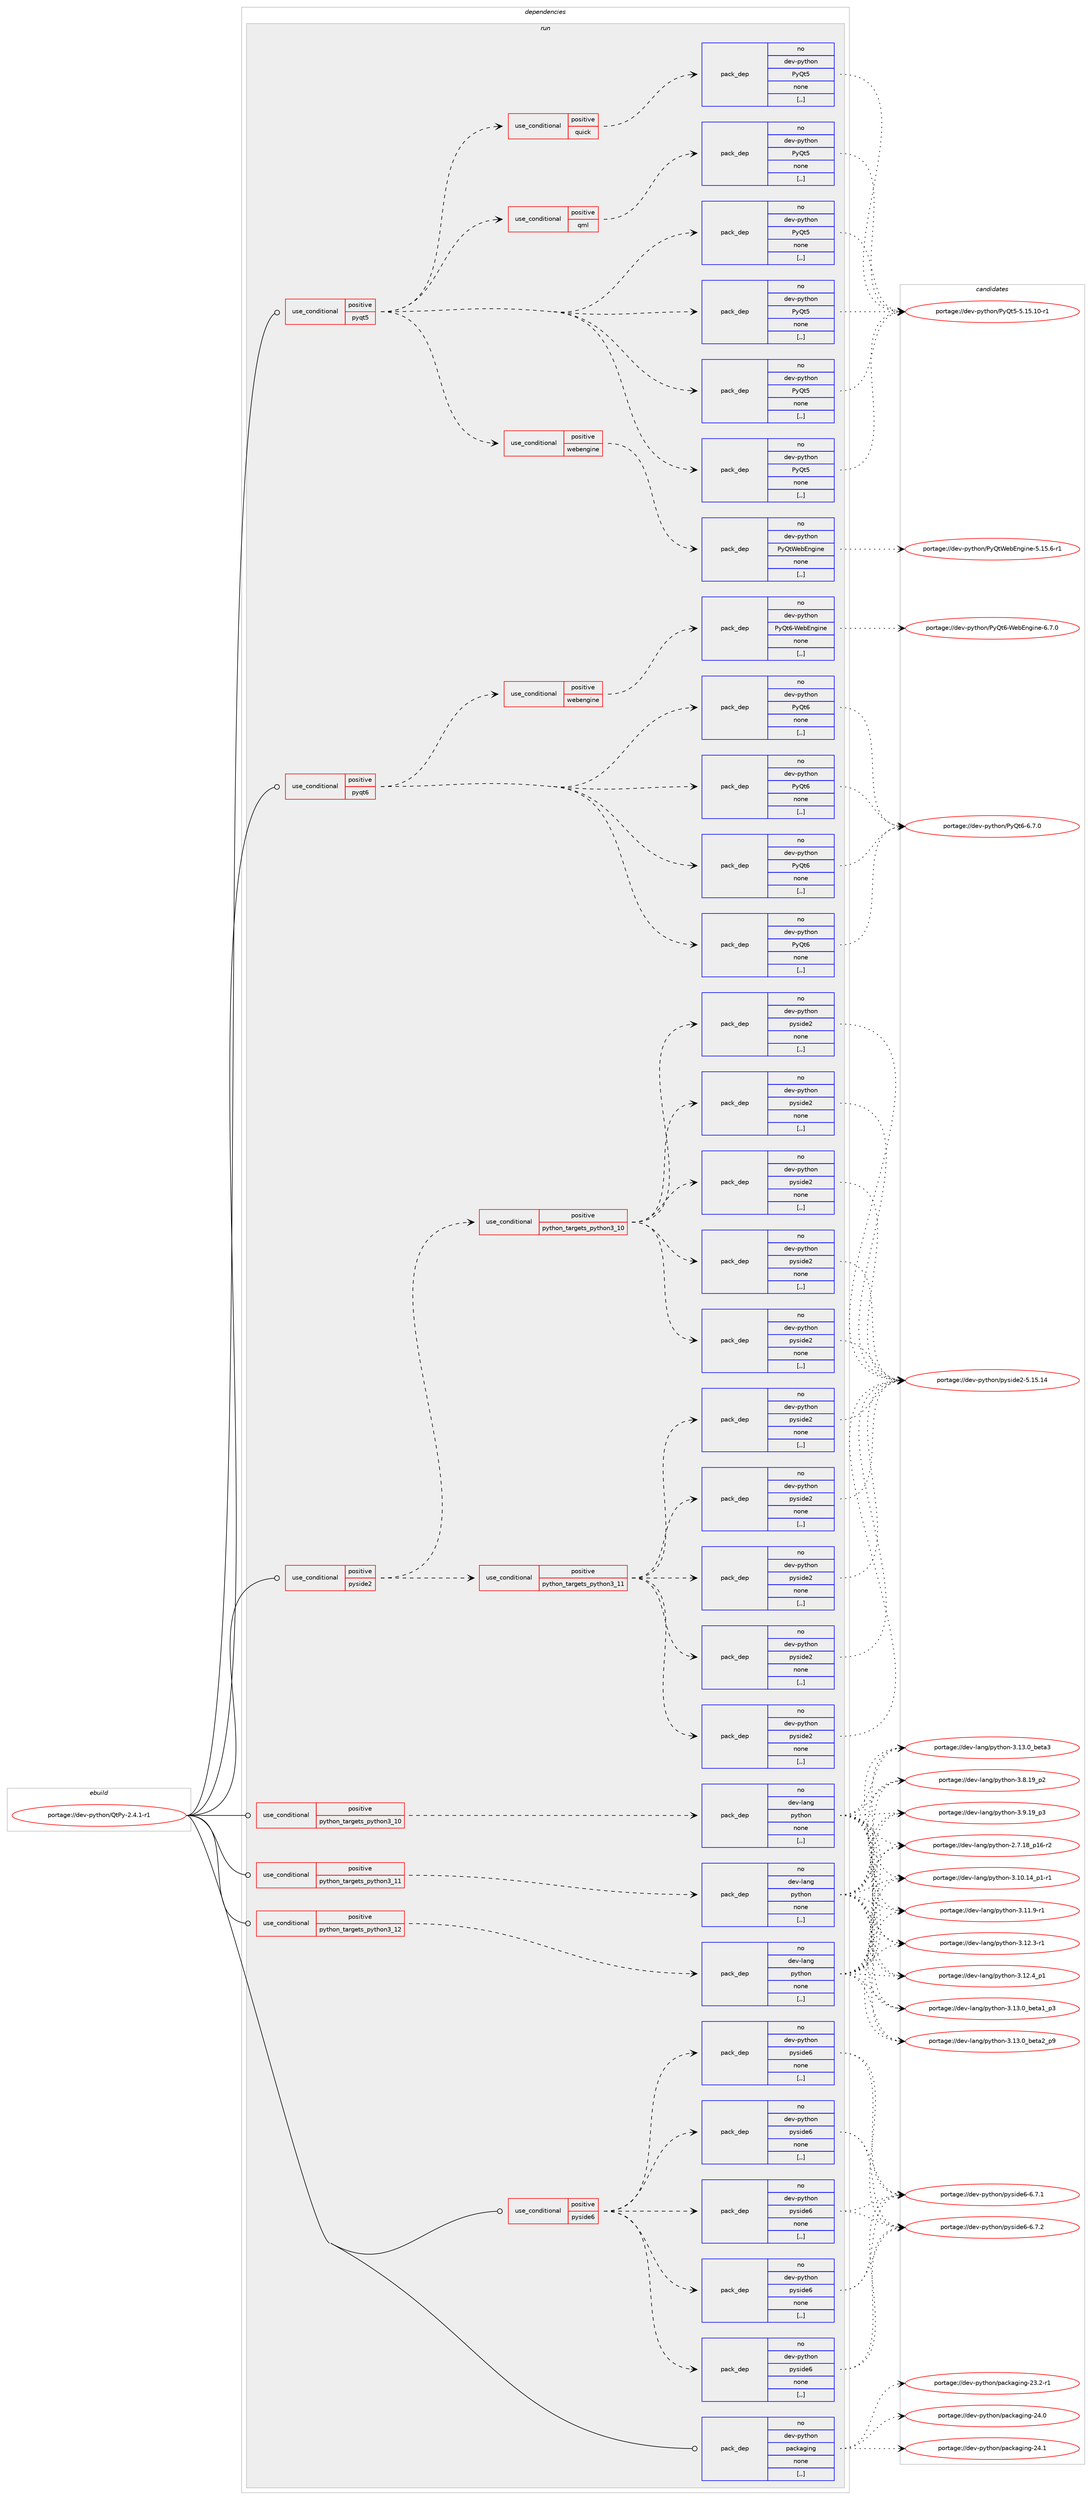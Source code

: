 digraph prolog {

# *************
# Graph options
# *************

newrank=true;
concentrate=true;
compound=true;
graph [rankdir=LR,fontname=Helvetica,fontsize=10,ranksep=1.5];#, ranksep=2.5, nodesep=0.2];
edge  [arrowhead=vee];
node  [fontname=Helvetica,fontsize=10];

# **********
# The ebuild
# **********

subgraph cluster_leftcol {
color=gray;
rank=same;
label=<<i>ebuild</i>>;
id [label="portage://dev-python/QtPy-2.4.1-r1", color=red, width=4, href="../dev-python/QtPy-2.4.1-r1.svg"];
}

# ****************
# The dependencies
# ****************

subgraph cluster_midcol {
color=gray;
label=<<i>dependencies</i>>;
subgraph cluster_compile {
fillcolor="#eeeeee";
style=filled;
label=<<i>compile</i>>;
}
subgraph cluster_compileandrun {
fillcolor="#eeeeee";
style=filled;
label=<<i>compile and run</i>>;
}
subgraph cluster_run {
fillcolor="#eeeeee";
style=filled;
label=<<i>run</i>>;
subgraph cond29824 {
dependency138154 [label=<<TABLE BORDER="0" CELLBORDER="1" CELLSPACING="0" CELLPADDING="4"><TR><TD ROWSPAN="3" CELLPADDING="10">use_conditional</TD></TR><TR><TD>positive</TD></TR><TR><TD>pyqt5</TD></TR></TABLE>>, shape=none, color=red];
subgraph pack107121 {
dependency138155 [label=<<TABLE BORDER="0" CELLBORDER="1" CELLSPACING="0" CELLPADDING="4" WIDTH="220"><TR><TD ROWSPAN="6" CELLPADDING="30">pack_dep</TD></TR><TR><TD WIDTH="110">no</TD></TR><TR><TD>dev-python</TD></TR><TR><TD>PyQt5</TD></TR><TR><TD>none</TD></TR><TR><TD>[,,]</TD></TR></TABLE>>, shape=none, color=blue];
}
dependency138154:e -> dependency138155:w [weight=20,style="dashed",arrowhead="vee"];
subgraph pack107122 {
dependency138156 [label=<<TABLE BORDER="0" CELLBORDER="1" CELLSPACING="0" CELLPADDING="4" WIDTH="220"><TR><TD ROWSPAN="6" CELLPADDING="30">pack_dep</TD></TR><TR><TD WIDTH="110">no</TD></TR><TR><TD>dev-python</TD></TR><TR><TD>PyQt5</TD></TR><TR><TD>none</TD></TR><TR><TD>[,,]</TD></TR></TABLE>>, shape=none, color=blue];
}
dependency138154:e -> dependency138156:w [weight=20,style="dashed",arrowhead="vee"];
subgraph pack107123 {
dependency138157 [label=<<TABLE BORDER="0" CELLBORDER="1" CELLSPACING="0" CELLPADDING="4" WIDTH="220"><TR><TD ROWSPAN="6" CELLPADDING="30">pack_dep</TD></TR><TR><TD WIDTH="110">no</TD></TR><TR><TD>dev-python</TD></TR><TR><TD>PyQt5</TD></TR><TR><TD>none</TD></TR><TR><TD>[,,]</TD></TR></TABLE>>, shape=none, color=blue];
}
dependency138154:e -> dependency138157:w [weight=20,style="dashed",arrowhead="vee"];
subgraph pack107124 {
dependency138158 [label=<<TABLE BORDER="0" CELLBORDER="1" CELLSPACING="0" CELLPADDING="4" WIDTH="220"><TR><TD ROWSPAN="6" CELLPADDING="30">pack_dep</TD></TR><TR><TD WIDTH="110">no</TD></TR><TR><TD>dev-python</TD></TR><TR><TD>PyQt5</TD></TR><TR><TD>none</TD></TR><TR><TD>[,,]</TD></TR></TABLE>>, shape=none, color=blue];
}
dependency138154:e -> dependency138158:w [weight=20,style="dashed",arrowhead="vee"];
subgraph cond29825 {
dependency138159 [label=<<TABLE BORDER="0" CELLBORDER="1" CELLSPACING="0" CELLPADDING="4"><TR><TD ROWSPAN="3" CELLPADDING="10">use_conditional</TD></TR><TR><TD>positive</TD></TR><TR><TD>qml</TD></TR></TABLE>>, shape=none, color=red];
subgraph pack107125 {
dependency138160 [label=<<TABLE BORDER="0" CELLBORDER="1" CELLSPACING="0" CELLPADDING="4" WIDTH="220"><TR><TD ROWSPAN="6" CELLPADDING="30">pack_dep</TD></TR><TR><TD WIDTH="110">no</TD></TR><TR><TD>dev-python</TD></TR><TR><TD>PyQt5</TD></TR><TR><TD>none</TD></TR><TR><TD>[,,]</TD></TR></TABLE>>, shape=none, color=blue];
}
dependency138159:e -> dependency138160:w [weight=20,style="dashed",arrowhead="vee"];
}
dependency138154:e -> dependency138159:w [weight=20,style="dashed",arrowhead="vee"];
subgraph cond29826 {
dependency138161 [label=<<TABLE BORDER="0" CELLBORDER="1" CELLSPACING="0" CELLPADDING="4"><TR><TD ROWSPAN="3" CELLPADDING="10">use_conditional</TD></TR><TR><TD>positive</TD></TR><TR><TD>quick</TD></TR></TABLE>>, shape=none, color=red];
subgraph pack107126 {
dependency138162 [label=<<TABLE BORDER="0" CELLBORDER="1" CELLSPACING="0" CELLPADDING="4" WIDTH="220"><TR><TD ROWSPAN="6" CELLPADDING="30">pack_dep</TD></TR><TR><TD WIDTH="110">no</TD></TR><TR><TD>dev-python</TD></TR><TR><TD>PyQt5</TD></TR><TR><TD>none</TD></TR><TR><TD>[,,]</TD></TR></TABLE>>, shape=none, color=blue];
}
dependency138161:e -> dependency138162:w [weight=20,style="dashed",arrowhead="vee"];
}
dependency138154:e -> dependency138161:w [weight=20,style="dashed",arrowhead="vee"];
subgraph cond29827 {
dependency138163 [label=<<TABLE BORDER="0" CELLBORDER="1" CELLSPACING="0" CELLPADDING="4"><TR><TD ROWSPAN="3" CELLPADDING="10">use_conditional</TD></TR><TR><TD>positive</TD></TR><TR><TD>webengine</TD></TR></TABLE>>, shape=none, color=red];
subgraph pack107127 {
dependency138164 [label=<<TABLE BORDER="0" CELLBORDER="1" CELLSPACING="0" CELLPADDING="4" WIDTH="220"><TR><TD ROWSPAN="6" CELLPADDING="30">pack_dep</TD></TR><TR><TD WIDTH="110">no</TD></TR><TR><TD>dev-python</TD></TR><TR><TD>PyQtWebEngine</TD></TR><TR><TD>none</TD></TR><TR><TD>[,,]</TD></TR></TABLE>>, shape=none, color=blue];
}
dependency138163:e -> dependency138164:w [weight=20,style="dashed",arrowhead="vee"];
}
dependency138154:e -> dependency138163:w [weight=20,style="dashed",arrowhead="vee"];
}
id:e -> dependency138154:w [weight=20,style="solid",arrowhead="odot"];
subgraph cond29828 {
dependency138165 [label=<<TABLE BORDER="0" CELLBORDER="1" CELLSPACING="0" CELLPADDING="4"><TR><TD ROWSPAN="3" CELLPADDING="10">use_conditional</TD></TR><TR><TD>positive</TD></TR><TR><TD>pyqt6</TD></TR></TABLE>>, shape=none, color=red];
subgraph pack107128 {
dependency138166 [label=<<TABLE BORDER="0" CELLBORDER="1" CELLSPACING="0" CELLPADDING="4" WIDTH="220"><TR><TD ROWSPAN="6" CELLPADDING="30">pack_dep</TD></TR><TR><TD WIDTH="110">no</TD></TR><TR><TD>dev-python</TD></TR><TR><TD>PyQt6</TD></TR><TR><TD>none</TD></TR><TR><TD>[,,]</TD></TR></TABLE>>, shape=none, color=blue];
}
dependency138165:e -> dependency138166:w [weight=20,style="dashed",arrowhead="vee"];
subgraph pack107129 {
dependency138167 [label=<<TABLE BORDER="0" CELLBORDER="1" CELLSPACING="0" CELLPADDING="4" WIDTH="220"><TR><TD ROWSPAN="6" CELLPADDING="30">pack_dep</TD></TR><TR><TD WIDTH="110">no</TD></TR><TR><TD>dev-python</TD></TR><TR><TD>PyQt6</TD></TR><TR><TD>none</TD></TR><TR><TD>[,,]</TD></TR></TABLE>>, shape=none, color=blue];
}
dependency138165:e -> dependency138167:w [weight=20,style="dashed",arrowhead="vee"];
subgraph pack107130 {
dependency138168 [label=<<TABLE BORDER="0" CELLBORDER="1" CELLSPACING="0" CELLPADDING="4" WIDTH="220"><TR><TD ROWSPAN="6" CELLPADDING="30">pack_dep</TD></TR><TR><TD WIDTH="110">no</TD></TR><TR><TD>dev-python</TD></TR><TR><TD>PyQt6</TD></TR><TR><TD>none</TD></TR><TR><TD>[,,]</TD></TR></TABLE>>, shape=none, color=blue];
}
dependency138165:e -> dependency138168:w [weight=20,style="dashed",arrowhead="vee"];
subgraph pack107131 {
dependency138169 [label=<<TABLE BORDER="0" CELLBORDER="1" CELLSPACING="0" CELLPADDING="4" WIDTH="220"><TR><TD ROWSPAN="6" CELLPADDING="30">pack_dep</TD></TR><TR><TD WIDTH="110">no</TD></TR><TR><TD>dev-python</TD></TR><TR><TD>PyQt6</TD></TR><TR><TD>none</TD></TR><TR><TD>[,,]</TD></TR></TABLE>>, shape=none, color=blue];
}
dependency138165:e -> dependency138169:w [weight=20,style="dashed",arrowhead="vee"];
subgraph cond29829 {
dependency138170 [label=<<TABLE BORDER="0" CELLBORDER="1" CELLSPACING="0" CELLPADDING="4"><TR><TD ROWSPAN="3" CELLPADDING="10">use_conditional</TD></TR><TR><TD>positive</TD></TR><TR><TD>webengine</TD></TR></TABLE>>, shape=none, color=red];
subgraph pack107132 {
dependency138171 [label=<<TABLE BORDER="0" CELLBORDER="1" CELLSPACING="0" CELLPADDING="4" WIDTH="220"><TR><TD ROWSPAN="6" CELLPADDING="30">pack_dep</TD></TR><TR><TD WIDTH="110">no</TD></TR><TR><TD>dev-python</TD></TR><TR><TD>PyQt6-WebEngine</TD></TR><TR><TD>none</TD></TR><TR><TD>[,,]</TD></TR></TABLE>>, shape=none, color=blue];
}
dependency138170:e -> dependency138171:w [weight=20,style="dashed",arrowhead="vee"];
}
dependency138165:e -> dependency138170:w [weight=20,style="dashed",arrowhead="vee"];
}
id:e -> dependency138165:w [weight=20,style="solid",arrowhead="odot"];
subgraph cond29830 {
dependency138172 [label=<<TABLE BORDER="0" CELLBORDER="1" CELLSPACING="0" CELLPADDING="4"><TR><TD ROWSPAN="3" CELLPADDING="10">use_conditional</TD></TR><TR><TD>positive</TD></TR><TR><TD>pyside2</TD></TR></TABLE>>, shape=none, color=red];
subgraph cond29831 {
dependency138173 [label=<<TABLE BORDER="0" CELLBORDER="1" CELLSPACING="0" CELLPADDING="4"><TR><TD ROWSPAN="3" CELLPADDING="10">use_conditional</TD></TR><TR><TD>positive</TD></TR><TR><TD>python_targets_python3_10</TD></TR></TABLE>>, shape=none, color=red];
subgraph pack107133 {
dependency138174 [label=<<TABLE BORDER="0" CELLBORDER="1" CELLSPACING="0" CELLPADDING="4" WIDTH="220"><TR><TD ROWSPAN="6" CELLPADDING="30">pack_dep</TD></TR><TR><TD WIDTH="110">no</TD></TR><TR><TD>dev-python</TD></TR><TR><TD>pyside2</TD></TR><TR><TD>none</TD></TR><TR><TD>[,,]</TD></TR></TABLE>>, shape=none, color=blue];
}
dependency138173:e -> dependency138174:w [weight=20,style="dashed",arrowhead="vee"];
subgraph pack107134 {
dependency138175 [label=<<TABLE BORDER="0" CELLBORDER="1" CELLSPACING="0" CELLPADDING="4" WIDTH="220"><TR><TD ROWSPAN="6" CELLPADDING="30">pack_dep</TD></TR><TR><TD WIDTH="110">no</TD></TR><TR><TD>dev-python</TD></TR><TR><TD>pyside2</TD></TR><TR><TD>none</TD></TR><TR><TD>[,,]</TD></TR></TABLE>>, shape=none, color=blue];
}
dependency138173:e -> dependency138175:w [weight=20,style="dashed",arrowhead="vee"];
subgraph pack107135 {
dependency138176 [label=<<TABLE BORDER="0" CELLBORDER="1" CELLSPACING="0" CELLPADDING="4" WIDTH="220"><TR><TD ROWSPAN="6" CELLPADDING="30">pack_dep</TD></TR><TR><TD WIDTH="110">no</TD></TR><TR><TD>dev-python</TD></TR><TR><TD>pyside2</TD></TR><TR><TD>none</TD></TR><TR><TD>[,,]</TD></TR></TABLE>>, shape=none, color=blue];
}
dependency138173:e -> dependency138176:w [weight=20,style="dashed",arrowhead="vee"];
subgraph pack107136 {
dependency138177 [label=<<TABLE BORDER="0" CELLBORDER="1" CELLSPACING="0" CELLPADDING="4" WIDTH="220"><TR><TD ROWSPAN="6" CELLPADDING="30">pack_dep</TD></TR><TR><TD WIDTH="110">no</TD></TR><TR><TD>dev-python</TD></TR><TR><TD>pyside2</TD></TR><TR><TD>none</TD></TR><TR><TD>[,,]</TD></TR></TABLE>>, shape=none, color=blue];
}
dependency138173:e -> dependency138177:w [weight=20,style="dashed",arrowhead="vee"];
subgraph pack107137 {
dependency138178 [label=<<TABLE BORDER="0" CELLBORDER="1" CELLSPACING="0" CELLPADDING="4" WIDTH="220"><TR><TD ROWSPAN="6" CELLPADDING="30">pack_dep</TD></TR><TR><TD WIDTH="110">no</TD></TR><TR><TD>dev-python</TD></TR><TR><TD>pyside2</TD></TR><TR><TD>none</TD></TR><TR><TD>[,,]</TD></TR></TABLE>>, shape=none, color=blue];
}
dependency138173:e -> dependency138178:w [weight=20,style="dashed",arrowhead="vee"];
}
dependency138172:e -> dependency138173:w [weight=20,style="dashed",arrowhead="vee"];
subgraph cond29832 {
dependency138179 [label=<<TABLE BORDER="0" CELLBORDER="1" CELLSPACING="0" CELLPADDING="4"><TR><TD ROWSPAN="3" CELLPADDING="10">use_conditional</TD></TR><TR><TD>positive</TD></TR><TR><TD>python_targets_python3_11</TD></TR></TABLE>>, shape=none, color=red];
subgraph pack107138 {
dependency138180 [label=<<TABLE BORDER="0" CELLBORDER="1" CELLSPACING="0" CELLPADDING="4" WIDTH="220"><TR><TD ROWSPAN="6" CELLPADDING="30">pack_dep</TD></TR><TR><TD WIDTH="110">no</TD></TR><TR><TD>dev-python</TD></TR><TR><TD>pyside2</TD></TR><TR><TD>none</TD></TR><TR><TD>[,,]</TD></TR></TABLE>>, shape=none, color=blue];
}
dependency138179:e -> dependency138180:w [weight=20,style="dashed",arrowhead="vee"];
subgraph pack107139 {
dependency138181 [label=<<TABLE BORDER="0" CELLBORDER="1" CELLSPACING="0" CELLPADDING="4" WIDTH="220"><TR><TD ROWSPAN="6" CELLPADDING="30">pack_dep</TD></TR><TR><TD WIDTH="110">no</TD></TR><TR><TD>dev-python</TD></TR><TR><TD>pyside2</TD></TR><TR><TD>none</TD></TR><TR><TD>[,,]</TD></TR></TABLE>>, shape=none, color=blue];
}
dependency138179:e -> dependency138181:w [weight=20,style="dashed",arrowhead="vee"];
subgraph pack107140 {
dependency138182 [label=<<TABLE BORDER="0" CELLBORDER="1" CELLSPACING="0" CELLPADDING="4" WIDTH="220"><TR><TD ROWSPAN="6" CELLPADDING="30">pack_dep</TD></TR><TR><TD WIDTH="110">no</TD></TR><TR><TD>dev-python</TD></TR><TR><TD>pyside2</TD></TR><TR><TD>none</TD></TR><TR><TD>[,,]</TD></TR></TABLE>>, shape=none, color=blue];
}
dependency138179:e -> dependency138182:w [weight=20,style="dashed",arrowhead="vee"];
subgraph pack107141 {
dependency138183 [label=<<TABLE BORDER="0" CELLBORDER="1" CELLSPACING="0" CELLPADDING="4" WIDTH="220"><TR><TD ROWSPAN="6" CELLPADDING="30">pack_dep</TD></TR><TR><TD WIDTH="110">no</TD></TR><TR><TD>dev-python</TD></TR><TR><TD>pyside2</TD></TR><TR><TD>none</TD></TR><TR><TD>[,,]</TD></TR></TABLE>>, shape=none, color=blue];
}
dependency138179:e -> dependency138183:w [weight=20,style="dashed",arrowhead="vee"];
subgraph pack107142 {
dependency138184 [label=<<TABLE BORDER="0" CELLBORDER="1" CELLSPACING="0" CELLPADDING="4" WIDTH="220"><TR><TD ROWSPAN="6" CELLPADDING="30">pack_dep</TD></TR><TR><TD WIDTH="110">no</TD></TR><TR><TD>dev-python</TD></TR><TR><TD>pyside2</TD></TR><TR><TD>none</TD></TR><TR><TD>[,,]</TD></TR></TABLE>>, shape=none, color=blue];
}
dependency138179:e -> dependency138184:w [weight=20,style="dashed",arrowhead="vee"];
}
dependency138172:e -> dependency138179:w [weight=20,style="dashed",arrowhead="vee"];
}
id:e -> dependency138172:w [weight=20,style="solid",arrowhead="odot"];
subgraph cond29833 {
dependency138185 [label=<<TABLE BORDER="0" CELLBORDER="1" CELLSPACING="0" CELLPADDING="4"><TR><TD ROWSPAN="3" CELLPADDING="10">use_conditional</TD></TR><TR><TD>positive</TD></TR><TR><TD>pyside6</TD></TR></TABLE>>, shape=none, color=red];
subgraph pack107143 {
dependency138186 [label=<<TABLE BORDER="0" CELLBORDER="1" CELLSPACING="0" CELLPADDING="4" WIDTH="220"><TR><TD ROWSPAN="6" CELLPADDING="30">pack_dep</TD></TR><TR><TD WIDTH="110">no</TD></TR><TR><TD>dev-python</TD></TR><TR><TD>pyside6</TD></TR><TR><TD>none</TD></TR><TR><TD>[,,]</TD></TR></TABLE>>, shape=none, color=blue];
}
dependency138185:e -> dependency138186:w [weight=20,style="dashed",arrowhead="vee"];
subgraph pack107144 {
dependency138187 [label=<<TABLE BORDER="0" CELLBORDER="1" CELLSPACING="0" CELLPADDING="4" WIDTH="220"><TR><TD ROWSPAN="6" CELLPADDING="30">pack_dep</TD></TR><TR><TD WIDTH="110">no</TD></TR><TR><TD>dev-python</TD></TR><TR><TD>pyside6</TD></TR><TR><TD>none</TD></TR><TR><TD>[,,]</TD></TR></TABLE>>, shape=none, color=blue];
}
dependency138185:e -> dependency138187:w [weight=20,style="dashed",arrowhead="vee"];
subgraph pack107145 {
dependency138188 [label=<<TABLE BORDER="0" CELLBORDER="1" CELLSPACING="0" CELLPADDING="4" WIDTH="220"><TR><TD ROWSPAN="6" CELLPADDING="30">pack_dep</TD></TR><TR><TD WIDTH="110">no</TD></TR><TR><TD>dev-python</TD></TR><TR><TD>pyside6</TD></TR><TR><TD>none</TD></TR><TR><TD>[,,]</TD></TR></TABLE>>, shape=none, color=blue];
}
dependency138185:e -> dependency138188:w [weight=20,style="dashed",arrowhead="vee"];
subgraph pack107146 {
dependency138189 [label=<<TABLE BORDER="0" CELLBORDER="1" CELLSPACING="0" CELLPADDING="4" WIDTH="220"><TR><TD ROWSPAN="6" CELLPADDING="30">pack_dep</TD></TR><TR><TD WIDTH="110">no</TD></TR><TR><TD>dev-python</TD></TR><TR><TD>pyside6</TD></TR><TR><TD>none</TD></TR><TR><TD>[,,]</TD></TR></TABLE>>, shape=none, color=blue];
}
dependency138185:e -> dependency138189:w [weight=20,style="dashed",arrowhead="vee"];
subgraph pack107147 {
dependency138190 [label=<<TABLE BORDER="0" CELLBORDER="1" CELLSPACING="0" CELLPADDING="4" WIDTH="220"><TR><TD ROWSPAN="6" CELLPADDING="30">pack_dep</TD></TR><TR><TD WIDTH="110">no</TD></TR><TR><TD>dev-python</TD></TR><TR><TD>pyside6</TD></TR><TR><TD>none</TD></TR><TR><TD>[,,]</TD></TR></TABLE>>, shape=none, color=blue];
}
dependency138185:e -> dependency138190:w [weight=20,style="dashed",arrowhead="vee"];
}
id:e -> dependency138185:w [weight=20,style="solid",arrowhead="odot"];
subgraph cond29834 {
dependency138191 [label=<<TABLE BORDER="0" CELLBORDER="1" CELLSPACING="0" CELLPADDING="4"><TR><TD ROWSPAN="3" CELLPADDING="10">use_conditional</TD></TR><TR><TD>positive</TD></TR><TR><TD>python_targets_python3_10</TD></TR></TABLE>>, shape=none, color=red];
subgraph pack107148 {
dependency138192 [label=<<TABLE BORDER="0" CELLBORDER="1" CELLSPACING="0" CELLPADDING="4" WIDTH="220"><TR><TD ROWSPAN="6" CELLPADDING="30">pack_dep</TD></TR><TR><TD WIDTH="110">no</TD></TR><TR><TD>dev-lang</TD></TR><TR><TD>python</TD></TR><TR><TD>none</TD></TR><TR><TD>[,,]</TD></TR></TABLE>>, shape=none, color=blue];
}
dependency138191:e -> dependency138192:w [weight=20,style="dashed",arrowhead="vee"];
}
id:e -> dependency138191:w [weight=20,style="solid",arrowhead="odot"];
subgraph cond29835 {
dependency138193 [label=<<TABLE BORDER="0" CELLBORDER="1" CELLSPACING="0" CELLPADDING="4"><TR><TD ROWSPAN="3" CELLPADDING="10">use_conditional</TD></TR><TR><TD>positive</TD></TR><TR><TD>python_targets_python3_11</TD></TR></TABLE>>, shape=none, color=red];
subgraph pack107149 {
dependency138194 [label=<<TABLE BORDER="0" CELLBORDER="1" CELLSPACING="0" CELLPADDING="4" WIDTH="220"><TR><TD ROWSPAN="6" CELLPADDING="30">pack_dep</TD></TR><TR><TD WIDTH="110">no</TD></TR><TR><TD>dev-lang</TD></TR><TR><TD>python</TD></TR><TR><TD>none</TD></TR><TR><TD>[,,]</TD></TR></TABLE>>, shape=none, color=blue];
}
dependency138193:e -> dependency138194:w [weight=20,style="dashed",arrowhead="vee"];
}
id:e -> dependency138193:w [weight=20,style="solid",arrowhead="odot"];
subgraph cond29836 {
dependency138195 [label=<<TABLE BORDER="0" CELLBORDER="1" CELLSPACING="0" CELLPADDING="4"><TR><TD ROWSPAN="3" CELLPADDING="10">use_conditional</TD></TR><TR><TD>positive</TD></TR><TR><TD>python_targets_python3_12</TD></TR></TABLE>>, shape=none, color=red];
subgraph pack107150 {
dependency138196 [label=<<TABLE BORDER="0" CELLBORDER="1" CELLSPACING="0" CELLPADDING="4" WIDTH="220"><TR><TD ROWSPAN="6" CELLPADDING="30">pack_dep</TD></TR><TR><TD WIDTH="110">no</TD></TR><TR><TD>dev-lang</TD></TR><TR><TD>python</TD></TR><TR><TD>none</TD></TR><TR><TD>[,,]</TD></TR></TABLE>>, shape=none, color=blue];
}
dependency138195:e -> dependency138196:w [weight=20,style="dashed",arrowhead="vee"];
}
id:e -> dependency138195:w [weight=20,style="solid",arrowhead="odot"];
subgraph pack107151 {
dependency138197 [label=<<TABLE BORDER="0" CELLBORDER="1" CELLSPACING="0" CELLPADDING="4" WIDTH="220"><TR><TD ROWSPAN="6" CELLPADDING="30">pack_dep</TD></TR><TR><TD WIDTH="110">no</TD></TR><TR><TD>dev-python</TD></TR><TR><TD>packaging</TD></TR><TR><TD>none</TD></TR><TR><TD>[,,]</TD></TR></TABLE>>, shape=none, color=blue];
}
id:e -> dependency138197:w [weight=20,style="solid",arrowhead="odot"];
}
}

# **************
# The candidates
# **************

subgraph cluster_choices {
rank=same;
color=gray;
label=<<i>candidates</i>>;

subgraph choice107121 {
color=black;
nodesep=1;
choice100101118451121211161041111104780121811165345534649534649484511449 [label="portage://dev-python/PyQt5-5.15.10-r1", color=red, width=4,href="../dev-python/PyQt5-5.15.10-r1.svg"];
dependency138155:e -> choice100101118451121211161041111104780121811165345534649534649484511449:w [style=dotted,weight="100"];
}
subgraph choice107122 {
color=black;
nodesep=1;
choice100101118451121211161041111104780121811165345534649534649484511449 [label="portage://dev-python/PyQt5-5.15.10-r1", color=red, width=4,href="../dev-python/PyQt5-5.15.10-r1.svg"];
dependency138156:e -> choice100101118451121211161041111104780121811165345534649534649484511449:w [style=dotted,weight="100"];
}
subgraph choice107123 {
color=black;
nodesep=1;
choice100101118451121211161041111104780121811165345534649534649484511449 [label="portage://dev-python/PyQt5-5.15.10-r1", color=red, width=4,href="../dev-python/PyQt5-5.15.10-r1.svg"];
dependency138157:e -> choice100101118451121211161041111104780121811165345534649534649484511449:w [style=dotted,weight="100"];
}
subgraph choice107124 {
color=black;
nodesep=1;
choice100101118451121211161041111104780121811165345534649534649484511449 [label="portage://dev-python/PyQt5-5.15.10-r1", color=red, width=4,href="../dev-python/PyQt5-5.15.10-r1.svg"];
dependency138158:e -> choice100101118451121211161041111104780121811165345534649534649484511449:w [style=dotted,weight="100"];
}
subgraph choice107125 {
color=black;
nodesep=1;
choice100101118451121211161041111104780121811165345534649534649484511449 [label="portage://dev-python/PyQt5-5.15.10-r1", color=red, width=4,href="../dev-python/PyQt5-5.15.10-r1.svg"];
dependency138160:e -> choice100101118451121211161041111104780121811165345534649534649484511449:w [style=dotted,weight="100"];
}
subgraph choice107126 {
color=black;
nodesep=1;
choice100101118451121211161041111104780121811165345534649534649484511449 [label="portage://dev-python/PyQt5-5.15.10-r1", color=red, width=4,href="../dev-python/PyQt5-5.15.10-r1.svg"];
dependency138162:e -> choice100101118451121211161041111104780121811165345534649534649484511449:w [style=dotted,weight="100"];
}
subgraph choice107127 {
color=black;
nodesep=1;
choice10010111845112121116104111110478012181116871019869110103105110101455346495346544511449 [label="portage://dev-python/PyQtWebEngine-5.15.6-r1", color=red, width=4,href="../dev-python/PyQtWebEngine-5.15.6-r1.svg"];
dependency138164:e -> choice10010111845112121116104111110478012181116871019869110103105110101455346495346544511449:w [style=dotted,weight="100"];
}
subgraph choice107128 {
color=black;
nodesep=1;
choice1001011184511212111610411111047801218111654455446554648 [label="portage://dev-python/PyQt6-6.7.0", color=red, width=4,href="../dev-python/PyQt6-6.7.0.svg"];
dependency138166:e -> choice1001011184511212111610411111047801218111654455446554648:w [style=dotted,weight="100"];
}
subgraph choice107129 {
color=black;
nodesep=1;
choice1001011184511212111610411111047801218111654455446554648 [label="portage://dev-python/PyQt6-6.7.0", color=red, width=4,href="../dev-python/PyQt6-6.7.0.svg"];
dependency138167:e -> choice1001011184511212111610411111047801218111654455446554648:w [style=dotted,weight="100"];
}
subgraph choice107130 {
color=black;
nodesep=1;
choice1001011184511212111610411111047801218111654455446554648 [label="portage://dev-python/PyQt6-6.7.0", color=red, width=4,href="../dev-python/PyQt6-6.7.0.svg"];
dependency138168:e -> choice1001011184511212111610411111047801218111654455446554648:w [style=dotted,weight="100"];
}
subgraph choice107131 {
color=black;
nodesep=1;
choice1001011184511212111610411111047801218111654455446554648 [label="portage://dev-python/PyQt6-6.7.0", color=red, width=4,href="../dev-python/PyQt6-6.7.0.svg"];
dependency138169:e -> choice1001011184511212111610411111047801218111654455446554648:w [style=dotted,weight="100"];
}
subgraph choice107132 {
color=black;
nodesep=1;
choice100101118451121211161041111104780121811165445871019869110103105110101455446554648 [label="portage://dev-python/PyQt6-WebEngine-6.7.0", color=red, width=4,href="../dev-python/PyQt6-WebEngine-6.7.0.svg"];
dependency138171:e -> choice100101118451121211161041111104780121811165445871019869110103105110101455446554648:w [style=dotted,weight="100"];
}
subgraph choice107133 {
color=black;
nodesep=1;
choice1001011184511212111610411111047112121115105100101504553464953464952 [label="portage://dev-python/pyside2-5.15.14", color=red, width=4,href="../dev-python/pyside2-5.15.14.svg"];
dependency138174:e -> choice1001011184511212111610411111047112121115105100101504553464953464952:w [style=dotted,weight="100"];
}
subgraph choice107134 {
color=black;
nodesep=1;
choice1001011184511212111610411111047112121115105100101504553464953464952 [label="portage://dev-python/pyside2-5.15.14", color=red, width=4,href="../dev-python/pyside2-5.15.14.svg"];
dependency138175:e -> choice1001011184511212111610411111047112121115105100101504553464953464952:w [style=dotted,weight="100"];
}
subgraph choice107135 {
color=black;
nodesep=1;
choice1001011184511212111610411111047112121115105100101504553464953464952 [label="portage://dev-python/pyside2-5.15.14", color=red, width=4,href="../dev-python/pyside2-5.15.14.svg"];
dependency138176:e -> choice1001011184511212111610411111047112121115105100101504553464953464952:w [style=dotted,weight="100"];
}
subgraph choice107136 {
color=black;
nodesep=1;
choice1001011184511212111610411111047112121115105100101504553464953464952 [label="portage://dev-python/pyside2-5.15.14", color=red, width=4,href="../dev-python/pyside2-5.15.14.svg"];
dependency138177:e -> choice1001011184511212111610411111047112121115105100101504553464953464952:w [style=dotted,weight="100"];
}
subgraph choice107137 {
color=black;
nodesep=1;
choice1001011184511212111610411111047112121115105100101504553464953464952 [label="portage://dev-python/pyside2-5.15.14", color=red, width=4,href="../dev-python/pyside2-5.15.14.svg"];
dependency138178:e -> choice1001011184511212111610411111047112121115105100101504553464953464952:w [style=dotted,weight="100"];
}
subgraph choice107138 {
color=black;
nodesep=1;
choice1001011184511212111610411111047112121115105100101504553464953464952 [label="portage://dev-python/pyside2-5.15.14", color=red, width=4,href="../dev-python/pyside2-5.15.14.svg"];
dependency138180:e -> choice1001011184511212111610411111047112121115105100101504553464953464952:w [style=dotted,weight="100"];
}
subgraph choice107139 {
color=black;
nodesep=1;
choice1001011184511212111610411111047112121115105100101504553464953464952 [label="portage://dev-python/pyside2-5.15.14", color=red, width=4,href="../dev-python/pyside2-5.15.14.svg"];
dependency138181:e -> choice1001011184511212111610411111047112121115105100101504553464953464952:w [style=dotted,weight="100"];
}
subgraph choice107140 {
color=black;
nodesep=1;
choice1001011184511212111610411111047112121115105100101504553464953464952 [label="portage://dev-python/pyside2-5.15.14", color=red, width=4,href="../dev-python/pyside2-5.15.14.svg"];
dependency138182:e -> choice1001011184511212111610411111047112121115105100101504553464953464952:w [style=dotted,weight="100"];
}
subgraph choice107141 {
color=black;
nodesep=1;
choice1001011184511212111610411111047112121115105100101504553464953464952 [label="portage://dev-python/pyside2-5.15.14", color=red, width=4,href="../dev-python/pyside2-5.15.14.svg"];
dependency138183:e -> choice1001011184511212111610411111047112121115105100101504553464953464952:w [style=dotted,weight="100"];
}
subgraph choice107142 {
color=black;
nodesep=1;
choice1001011184511212111610411111047112121115105100101504553464953464952 [label="portage://dev-python/pyside2-5.15.14", color=red, width=4,href="../dev-python/pyside2-5.15.14.svg"];
dependency138184:e -> choice1001011184511212111610411111047112121115105100101504553464953464952:w [style=dotted,weight="100"];
}
subgraph choice107143 {
color=black;
nodesep=1;
choice100101118451121211161041111104711212111510510010154455446554649 [label="portage://dev-python/pyside6-6.7.1", color=red, width=4,href="../dev-python/pyside6-6.7.1.svg"];
choice100101118451121211161041111104711212111510510010154455446554650 [label="portage://dev-python/pyside6-6.7.2", color=red, width=4,href="../dev-python/pyside6-6.7.2.svg"];
dependency138186:e -> choice100101118451121211161041111104711212111510510010154455446554649:w [style=dotted,weight="100"];
dependency138186:e -> choice100101118451121211161041111104711212111510510010154455446554650:w [style=dotted,weight="100"];
}
subgraph choice107144 {
color=black;
nodesep=1;
choice100101118451121211161041111104711212111510510010154455446554649 [label="portage://dev-python/pyside6-6.7.1", color=red, width=4,href="../dev-python/pyside6-6.7.1.svg"];
choice100101118451121211161041111104711212111510510010154455446554650 [label="portage://dev-python/pyside6-6.7.2", color=red, width=4,href="../dev-python/pyside6-6.7.2.svg"];
dependency138187:e -> choice100101118451121211161041111104711212111510510010154455446554649:w [style=dotted,weight="100"];
dependency138187:e -> choice100101118451121211161041111104711212111510510010154455446554650:w [style=dotted,weight="100"];
}
subgraph choice107145 {
color=black;
nodesep=1;
choice100101118451121211161041111104711212111510510010154455446554649 [label="portage://dev-python/pyside6-6.7.1", color=red, width=4,href="../dev-python/pyside6-6.7.1.svg"];
choice100101118451121211161041111104711212111510510010154455446554650 [label="portage://dev-python/pyside6-6.7.2", color=red, width=4,href="../dev-python/pyside6-6.7.2.svg"];
dependency138188:e -> choice100101118451121211161041111104711212111510510010154455446554649:w [style=dotted,weight="100"];
dependency138188:e -> choice100101118451121211161041111104711212111510510010154455446554650:w [style=dotted,weight="100"];
}
subgraph choice107146 {
color=black;
nodesep=1;
choice100101118451121211161041111104711212111510510010154455446554649 [label="portage://dev-python/pyside6-6.7.1", color=red, width=4,href="../dev-python/pyside6-6.7.1.svg"];
choice100101118451121211161041111104711212111510510010154455446554650 [label="portage://dev-python/pyside6-6.7.2", color=red, width=4,href="../dev-python/pyside6-6.7.2.svg"];
dependency138189:e -> choice100101118451121211161041111104711212111510510010154455446554649:w [style=dotted,weight="100"];
dependency138189:e -> choice100101118451121211161041111104711212111510510010154455446554650:w [style=dotted,weight="100"];
}
subgraph choice107147 {
color=black;
nodesep=1;
choice100101118451121211161041111104711212111510510010154455446554649 [label="portage://dev-python/pyside6-6.7.1", color=red, width=4,href="../dev-python/pyside6-6.7.1.svg"];
choice100101118451121211161041111104711212111510510010154455446554650 [label="portage://dev-python/pyside6-6.7.2", color=red, width=4,href="../dev-python/pyside6-6.7.2.svg"];
dependency138190:e -> choice100101118451121211161041111104711212111510510010154455446554649:w [style=dotted,weight="100"];
dependency138190:e -> choice100101118451121211161041111104711212111510510010154455446554650:w [style=dotted,weight="100"];
}
subgraph choice107148 {
color=black;
nodesep=1;
choice100101118451089711010347112121116104111110455046554649569511249544511450 [label="portage://dev-lang/python-2.7.18_p16-r2", color=red, width=4,href="../dev-lang/python-2.7.18_p16-r2.svg"];
choice100101118451089711010347112121116104111110455146494846495295112494511449 [label="portage://dev-lang/python-3.10.14_p1-r1", color=red, width=4,href="../dev-lang/python-3.10.14_p1-r1.svg"];
choice100101118451089711010347112121116104111110455146494946574511449 [label="portage://dev-lang/python-3.11.9-r1", color=red, width=4,href="../dev-lang/python-3.11.9-r1.svg"];
choice100101118451089711010347112121116104111110455146495046514511449 [label="portage://dev-lang/python-3.12.3-r1", color=red, width=4,href="../dev-lang/python-3.12.3-r1.svg"];
choice100101118451089711010347112121116104111110455146495046529511249 [label="portage://dev-lang/python-3.12.4_p1", color=red, width=4,href="../dev-lang/python-3.12.4_p1.svg"];
choice10010111845108971101034711212111610411111045514649514648959810111697499511251 [label="portage://dev-lang/python-3.13.0_beta1_p3", color=red, width=4,href="../dev-lang/python-3.13.0_beta1_p3.svg"];
choice10010111845108971101034711212111610411111045514649514648959810111697509511257 [label="portage://dev-lang/python-3.13.0_beta2_p9", color=red, width=4,href="../dev-lang/python-3.13.0_beta2_p9.svg"];
choice1001011184510897110103471121211161041111104551464951464895981011169751 [label="portage://dev-lang/python-3.13.0_beta3", color=red, width=4,href="../dev-lang/python-3.13.0_beta3.svg"];
choice100101118451089711010347112121116104111110455146564649579511250 [label="portage://dev-lang/python-3.8.19_p2", color=red, width=4,href="../dev-lang/python-3.8.19_p2.svg"];
choice100101118451089711010347112121116104111110455146574649579511251 [label="portage://dev-lang/python-3.9.19_p3", color=red, width=4,href="../dev-lang/python-3.9.19_p3.svg"];
dependency138192:e -> choice100101118451089711010347112121116104111110455046554649569511249544511450:w [style=dotted,weight="100"];
dependency138192:e -> choice100101118451089711010347112121116104111110455146494846495295112494511449:w [style=dotted,weight="100"];
dependency138192:e -> choice100101118451089711010347112121116104111110455146494946574511449:w [style=dotted,weight="100"];
dependency138192:e -> choice100101118451089711010347112121116104111110455146495046514511449:w [style=dotted,weight="100"];
dependency138192:e -> choice100101118451089711010347112121116104111110455146495046529511249:w [style=dotted,weight="100"];
dependency138192:e -> choice10010111845108971101034711212111610411111045514649514648959810111697499511251:w [style=dotted,weight="100"];
dependency138192:e -> choice10010111845108971101034711212111610411111045514649514648959810111697509511257:w [style=dotted,weight="100"];
dependency138192:e -> choice1001011184510897110103471121211161041111104551464951464895981011169751:w [style=dotted,weight="100"];
dependency138192:e -> choice100101118451089711010347112121116104111110455146564649579511250:w [style=dotted,weight="100"];
dependency138192:e -> choice100101118451089711010347112121116104111110455146574649579511251:w [style=dotted,weight="100"];
}
subgraph choice107149 {
color=black;
nodesep=1;
choice100101118451089711010347112121116104111110455046554649569511249544511450 [label="portage://dev-lang/python-2.7.18_p16-r2", color=red, width=4,href="../dev-lang/python-2.7.18_p16-r2.svg"];
choice100101118451089711010347112121116104111110455146494846495295112494511449 [label="portage://dev-lang/python-3.10.14_p1-r1", color=red, width=4,href="../dev-lang/python-3.10.14_p1-r1.svg"];
choice100101118451089711010347112121116104111110455146494946574511449 [label="portage://dev-lang/python-3.11.9-r1", color=red, width=4,href="../dev-lang/python-3.11.9-r1.svg"];
choice100101118451089711010347112121116104111110455146495046514511449 [label="portage://dev-lang/python-3.12.3-r1", color=red, width=4,href="../dev-lang/python-3.12.3-r1.svg"];
choice100101118451089711010347112121116104111110455146495046529511249 [label="portage://dev-lang/python-3.12.4_p1", color=red, width=4,href="../dev-lang/python-3.12.4_p1.svg"];
choice10010111845108971101034711212111610411111045514649514648959810111697499511251 [label="portage://dev-lang/python-3.13.0_beta1_p3", color=red, width=4,href="../dev-lang/python-3.13.0_beta1_p3.svg"];
choice10010111845108971101034711212111610411111045514649514648959810111697509511257 [label="portage://dev-lang/python-3.13.0_beta2_p9", color=red, width=4,href="../dev-lang/python-3.13.0_beta2_p9.svg"];
choice1001011184510897110103471121211161041111104551464951464895981011169751 [label="portage://dev-lang/python-3.13.0_beta3", color=red, width=4,href="../dev-lang/python-3.13.0_beta3.svg"];
choice100101118451089711010347112121116104111110455146564649579511250 [label="portage://dev-lang/python-3.8.19_p2", color=red, width=4,href="../dev-lang/python-3.8.19_p2.svg"];
choice100101118451089711010347112121116104111110455146574649579511251 [label="portage://dev-lang/python-3.9.19_p3", color=red, width=4,href="../dev-lang/python-3.9.19_p3.svg"];
dependency138194:e -> choice100101118451089711010347112121116104111110455046554649569511249544511450:w [style=dotted,weight="100"];
dependency138194:e -> choice100101118451089711010347112121116104111110455146494846495295112494511449:w [style=dotted,weight="100"];
dependency138194:e -> choice100101118451089711010347112121116104111110455146494946574511449:w [style=dotted,weight="100"];
dependency138194:e -> choice100101118451089711010347112121116104111110455146495046514511449:w [style=dotted,weight="100"];
dependency138194:e -> choice100101118451089711010347112121116104111110455146495046529511249:w [style=dotted,weight="100"];
dependency138194:e -> choice10010111845108971101034711212111610411111045514649514648959810111697499511251:w [style=dotted,weight="100"];
dependency138194:e -> choice10010111845108971101034711212111610411111045514649514648959810111697509511257:w [style=dotted,weight="100"];
dependency138194:e -> choice1001011184510897110103471121211161041111104551464951464895981011169751:w [style=dotted,weight="100"];
dependency138194:e -> choice100101118451089711010347112121116104111110455146564649579511250:w [style=dotted,weight="100"];
dependency138194:e -> choice100101118451089711010347112121116104111110455146574649579511251:w [style=dotted,weight="100"];
}
subgraph choice107150 {
color=black;
nodesep=1;
choice100101118451089711010347112121116104111110455046554649569511249544511450 [label="portage://dev-lang/python-2.7.18_p16-r2", color=red, width=4,href="../dev-lang/python-2.7.18_p16-r2.svg"];
choice100101118451089711010347112121116104111110455146494846495295112494511449 [label="portage://dev-lang/python-3.10.14_p1-r1", color=red, width=4,href="../dev-lang/python-3.10.14_p1-r1.svg"];
choice100101118451089711010347112121116104111110455146494946574511449 [label="portage://dev-lang/python-3.11.9-r1", color=red, width=4,href="../dev-lang/python-3.11.9-r1.svg"];
choice100101118451089711010347112121116104111110455146495046514511449 [label="portage://dev-lang/python-3.12.3-r1", color=red, width=4,href="../dev-lang/python-3.12.3-r1.svg"];
choice100101118451089711010347112121116104111110455146495046529511249 [label="portage://dev-lang/python-3.12.4_p1", color=red, width=4,href="../dev-lang/python-3.12.4_p1.svg"];
choice10010111845108971101034711212111610411111045514649514648959810111697499511251 [label="portage://dev-lang/python-3.13.0_beta1_p3", color=red, width=4,href="../dev-lang/python-3.13.0_beta1_p3.svg"];
choice10010111845108971101034711212111610411111045514649514648959810111697509511257 [label="portage://dev-lang/python-3.13.0_beta2_p9", color=red, width=4,href="../dev-lang/python-3.13.0_beta2_p9.svg"];
choice1001011184510897110103471121211161041111104551464951464895981011169751 [label="portage://dev-lang/python-3.13.0_beta3", color=red, width=4,href="../dev-lang/python-3.13.0_beta3.svg"];
choice100101118451089711010347112121116104111110455146564649579511250 [label="portage://dev-lang/python-3.8.19_p2", color=red, width=4,href="../dev-lang/python-3.8.19_p2.svg"];
choice100101118451089711010347112121116104111110455146574649579511251 [label="portage://dev-lang/python-3.9.19_p3", color=red, width=4,href="../dev-lang/python-3.9.19_p3.svg"];
dependency138196:e -> choice100101118451089711010347112121116104111110455046554649569511249544511450:w [style=dotted,weight="100"];
dependency138196:e -> choice100101118451089711010347112121116104111110455146494846495295112494511449:w [style=dotted,weight="100"];
dependency138196:e -> choice100101118451089711010347112121116104111110455146494946574511449:w [style=dotted,weight="100"];
dependency138196:e -> choice100101118451089711010347112121116104111110455146495046514511449:w [style=dotted,weight="100"];
dependency138196:e -> choice100101118451089711010347112121116104111110455146495046529511249:w [style=dotted,weight="100"];
dependency138196:e -> choice10010111845108971101034711212111610411111045514649514648959810111697499511251:w [style=dotted,weight="100"];
dependency138196:e -> choice10010111845108971101034711212111610411111045514649514648959810111697509511257:w [style=dotted,weight="100"];
dependency138196:e -> choice1001011184510897110103471121211161041111104551464951464895981011169751:w [style=dotted,weight="100"];
dependency138196:e -> choice100101118451089711010347112121116104111110455146564649579511250:w [style=dotted,weight="100"];
dependency138196:e -> choice100101118451089711010347112121116104111110455146574649579511251:w [style=dotted,weight="100"];
}
subgraph choice107151 {
color=black;
nodesep=1;
choice100101118451121211161041111104711297991079710310511010345505146504511449 [label="portage://dev-python/packaging-23.2-r1", color=red, width=4,href="../dev-python/packaging-23.2-r1.svg"];
choice10010111845112121116104111110471129799107971031051101034550524648 [label="portage://dev-python/packaging-24.0", color=red, width=4,href="../dev-python/packaging-24.0.svg"];
choice10010111845112121116104111110471129799107971031051101034550524649 [label="portage://dev-python/packaging-24.1", color=red, width=4,href="../dev-python/packaging-24.1.svg"];
dependency138197:e -> choice100101118451121211161041111104711297991079710310511010345505146504511449:w [style=dotted,weight="100"];
dependency138197:e -> choice10010111845112121116104111110471129799107971031051101034550524648:w [style=dotted,weight="100"];
dependency138197:e -> choice10010111845112121116104111110471129799107971031051101034550524649:w [style=dotted,weight="100"];
}
}

}
